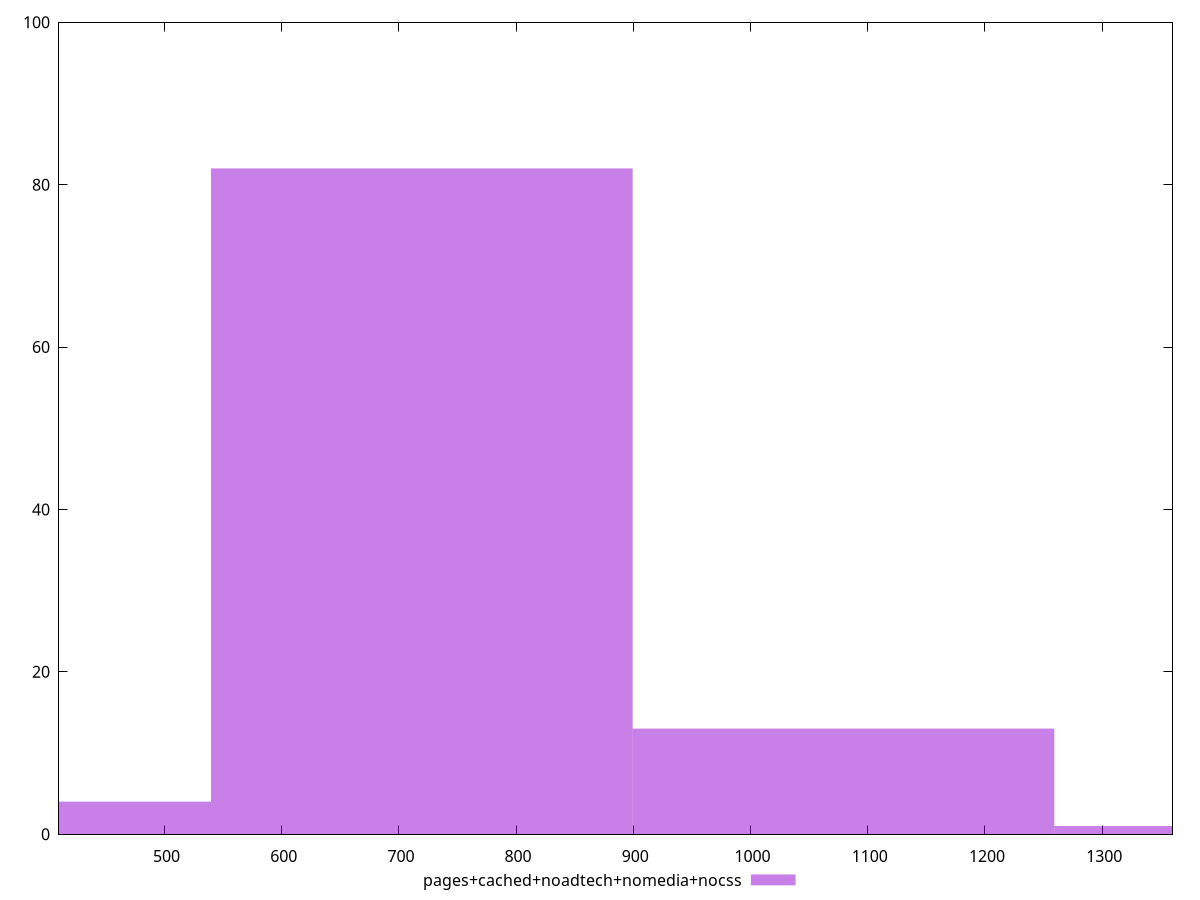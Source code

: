 reset

$pagesCachedNoadtechNomediaNocss <<EOF
1079.3199971316712 13
719.5466647544474 82
359.7733323772237 4
1439.0933295088948 1
EOF

set key outside below
set boxwidth 359.7733323772237
set xrange [410:1360]
set yrange [0:100]
set trange [0:100]
set style fill transparent solid 0.5 noborder
set terminal svg size 640, 490 enhanced background rgb 'white'
set output "report_00015_2021-02-09T16-11-33.973Z/uses-http2/comparison/histogram/4_vs_5.svg"

plot $pagesCachedNoadtechNomediaNocss title "pages+cached+noadtech+nomedia+nocss" with boxes

reset
